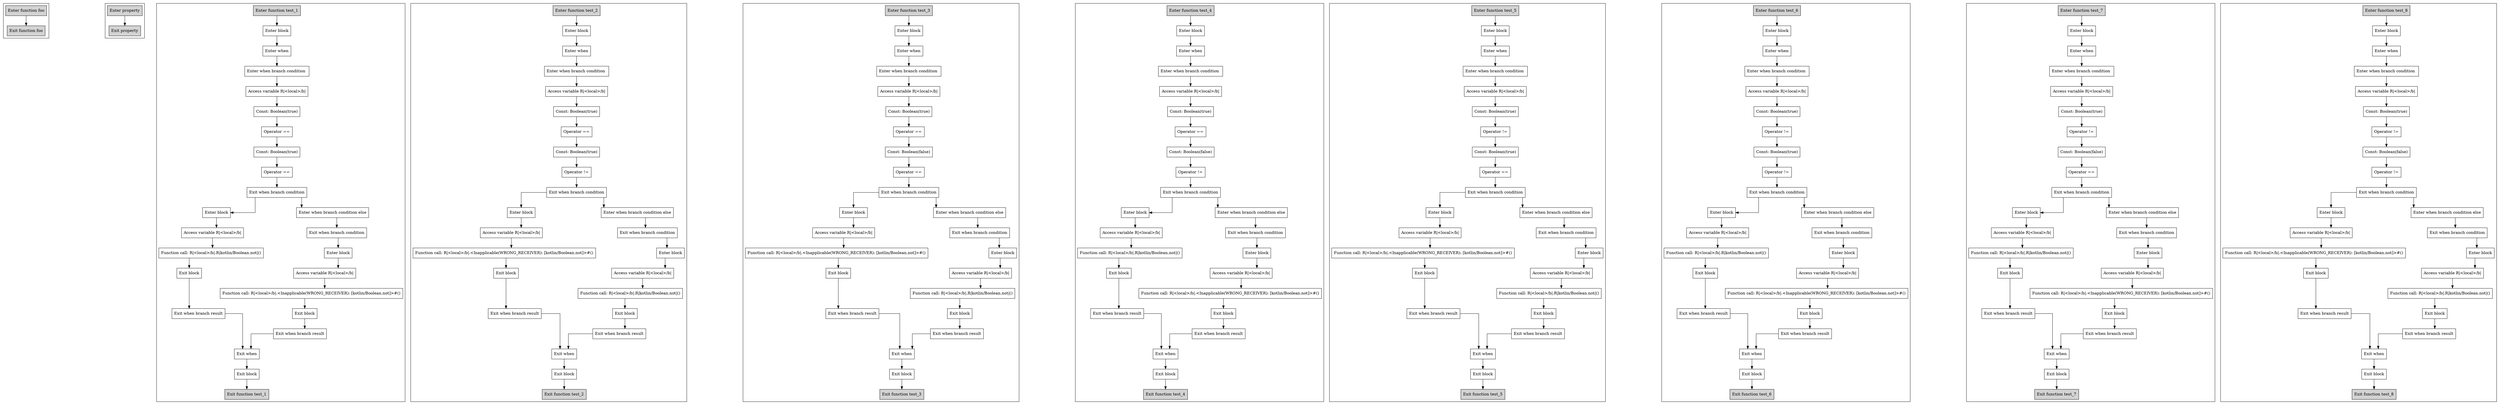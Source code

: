 digraph equalsToBoolean_kt {
graph [splines=ortho, nodesep=3]

subgraph cluster_foo {
  0 [shape=box label="Enter function foo" style="filled"];
  1 [shape=box label="Exit function foo" style="filled"];

  0 -> {1};
}

subgraph cluster_val_b {
  2 [shape=box label="Enter property" style="filled"];
  3 [shape=box label="Exit property" style="filled"];

  2 -> {3};
}

subgraph cluster_test_1 {
  4 [shape=box label="Enter function test_1" style="filled"];
  5 [shape=box label="Enter block"];
  6 [shape=box label="Enter when"];
  7 [shape=box label="Enter when branch condition "];
  8 [shape=box label="Access variable R|<local>/b|"];
  9 [shape=box label="Const: Boolean(true)"];
  10 [shape=box label="Operator =="];
  11 [shape=box label="Const: Boolean(true)"];
  12 [shape=box label="Operator =="];
  13 [shape=box label="Exit when branch condition"];
  14 [shape=box label="Enter block"];
  15 [shape=box label="Access variable R|<local>/b|"];
  16 [shape=box label="Function call: R|<local>/b|.R|kotlin/Boolean.not|()"];
  17 [shape=box label="Exit block"];
  18 [shape=box label="Exit when branch result"];
  19 [shape=box label="Enter when branch condition else"];
  20 [shape=box label="Exit when branch condition"];
  21 [shape=box label="Enter block"];
  22 [shape=box label="Access variable R|<local>/b|"];
  23 [shape=box label="Function call: R|<local>/b|.<Inapplicable(WRONG_RECEIVER): [kotlin/Boolean.not]>#()"];
  24 [shape=box label="Exit block"];
  25 [shape=box label="Exit when branch result"];
  26 [shape=box label="Exit when"];
  27 [shape=box label="Exit block"];
  28 [shape=box label="Exit function test_1" style="filled"];

  4 -> {5};
  5 -> {6};
  6 -> {7};
  7 -> {8};
  8 -> {9};
  9 -> {10};
  10 -> {11};
  11 -> {12};
  12 -> {13};
  13 -> {14 19};
  14 -> {15};
  15 -> {16};
  16 -> {17};
  17 -> {18};
  18 -> {26};
  19 -> {20};
  20 -> {21};
  21 -> {22};
  22 -> {23};
  23 -> {24};
  24 -> {25};
  25 -> {26};
  26 -> {27};
  27 -> {28};
}

subgraph cluster_test_2 {
  29 [shape=box label="Enter function test_2" style="filled"];
  30 [shape=box label="Enter block"];
  31 [shape=box label="Enter when"];
  32 [shape=box label="Enter when branch condition "];
  33 [shape=box label="Access variable R|<local>/b|"];
  34 [shape=box label="Const: Boolean(true)"];
  35 [shape=box label="Operator =="];
  36 [shape=box label="Const: Boolean(true)"];
  37 [shape=box label="Operator !="];
  38 [shape=box label="Exit when branch condition"];
  39 [shape=box label="Enter block"];
  40 [shape=box label="Access variable R|<local>/b|"];
  41 [shape=box label="Function call: R|<local>/b|.<Inapplicable(WRONG_RECEIVER): [kotlin/Boolean.not]>#()"];
  42 [shape=box label="Exit block"];
  43 [shape=box label="Exit when branch result"];
  44 [shape=box label="Enter when branch condition else"];
  45 [shape=box label="Exit when branch condition"];
  46 [shape=box label="Enter block"];
  47 [shape=box label="Access variable R|<local>/b|"];
  48 [shape=box label="Function call: R|<local>/b|.R|kotlin/Boolean.not|()"];
  49 [shape=box label="Exit block"];
  50 [shape=box label="Exit when branch result"];
  51 [shape=box label="Exit when"];
  52 [shape=box label="Exit block"];
  53 [shape=box label="Exit function test_2" style="filled"];

  29 -> {30};
  30 -> {31};
  31 -> {32};
  32 -> {33};
  33 -> {34};
  34 -> {35};
  35 -> {36};
  36 -> {37};
  37 -> {38};
  38 -> {39 44};
  39 -> {40};
  40 -> {41};
  41 -> {42};
  42 -> {43};
  43 -> {51};
  44 -> {45};
  45 -> {46};
  46 -> {47};
  47 -> {48};
  48 -> {49};
  49 -> {50};
  50 -> {51};
  51 -> {52};
  52 -> {53};
}

subgraph cluster_test_3 {
  54 [shape=box label="Enter function test_3" style="filled"];
  55 [shape=box label="Enter block"];
  56 [shape=box label="Enter when"];
  57 [shape=box label="Enter when branch condition "];
  58 [shape=box label="Access variable R|<local>/b|"];
  59 [shape=box label="Const: Boolean(true)"];
  60 [shape=box label="Operator =="];
  61 [shape=box label="Const: Boolean(false)"];
  62 [shape=box label="Operator =="];
  63 [shape=box label="Exit when branch condition"];
  64 [shape=box label="Enter block"];
  65 [shape=box label="Access variable R|<local>/b|"];
  66 [shape=box label="Function call: R|<local>/b|.<Inapplicable(WRONG_RECEIVER): [kotlin/Boolean.not]>#()"];
  67 [shape=box label="Exit block"];
  68 [shape=box label="Exit when branch result"];
  69 [shape=box label="Enter when branch condition else"];
  70 [shape=box label="Exit when branch condition"];
  71 [shape=box label="Enter block"];
  72 [shape=box label="Access variable R|<local>/b|"];
  73 [shape=box label="Function call: R|<local>/b|.R|kotlin/Boolean.not|()"];
  74 [shape=box label="Exit block"];
  75 [shape=box label="Exit when branch result"];
  76 [shape=box label="Exit when"];
  77 [shape=box label="Exit block"];
  78 [shape=box label="Exit function test_3" style="filled"];

  54 -> {55};
  55 -> {56};
  56 -> {57};
  57 -> {58};
  58 -> {59};
  59 -> {60};
  60 -> {61};
  61 -> {62};
  62 -> {63};
  63 -> {64 69};
  64 -> {65};
  65 -> {66};
  66 -> {67};
  67 -> {68};
  68 -> {76};
  69 -> {70};
  70 -> {71};
  71 -> {72};
  72 -> {73};
  73 -> {74};
  74 -> {75};
  75 -> {76};
  76 -> {77};
  77 -> {78};
}

subgraph cluster_test_4 {
  79 [shape=box label="Enter function test_4" style="filled"];
  80 [shape=box label="Enter block"];
  81 [shape=box label="Enter when"];
  82 [shape=box label="Enter when branch condition "];
  83 [shape=box label="Access variable R|<local>/b|"];
  84 [shape=box label="Const: Boolean(true)"];
  85 [shape=box label="Operator =="];
  86 [shape=box label="Const: Boolean(false)"];
  87 [shape=box label="Operator !="];
  88 [shape=box label="Exit when branch condition"];
  89 [shape=box label="Enter block"];
  90 [shape=box label="Access variable R|<local>/b|"];
  91 [shape=box label="Function call: R|<local>/b|.R|kotlin/Boolean.not|()"];
  92 [shape=box label="Exit block"];
  93 [shape=box label="Exit when branch result"];
  94 [shape=box label="Enter when branch condition else"];
  95 [shape=box label="Exit when branch condition"];
  96 [shape=box label="Enter block"];
  97 [shape=box label="Access variable R|<local>/b|"];
  98 [shape=box label="Function call: R|<local>/b|.<Inapplicable(WRONG_RECEIVER): [kotlin/Boolean.not]>#()"];
  99 [shape=box label="Exit block"];
  100 [shape=box label="Exit when branch result"];
  101 [shape=box label="Exit when"];
  102 [shape=box label="Exit block"];
  103 [shape=box label="Exit function test_4" style="filled"];

  79 -> {80};
  80 -> {81};
  81 -> {82};
  82 -> {83};
  83 -> {84};
  84 -> {85};
  85 -> {86};
  86 -> {87};
  87 -> {88};
  88 -> {89 94};
  89 -> {90};
  90 -> {91};
  91 -> {92};
  92 -> {93};
  93 -> {101};
  94 -> {95};
  95 -> {96};
  96 -> {97};
  97 -> {98};
  98 -> {99};
  99 -> {100};
  100 -> {101};
  101 -> {102};
  102 -> {103};
}

subgraph cluster_test_5 {
  104 [shape=box label="Enter function test_5" style="filled"];
  105 [shape=box label="Enter block"];
  106 [shape=box label="Enter when"];
  107 [shape=box label="Enter when branch condition "];
  108 [shape=box label="Access variable R|<local>/b|"];
  109 [shape=box label="Const: Boolean(true)"];
  110 [shape=box label="Operator !="];
  111 [shape=box label="Const: Boolean(true)"];
  112 [shape=box label="Operator =="];
  113 [shape=box label="Exit when branch condition"];
  114 [shape=box label="Enter block"];
  115 [shape=box label="Access variable R|<local>/b|"];
  116 [shape=box label="Function call: R|<local>/b|.<Inapplicable(WRONG_RECEIVER): [kotlin/Boolean.not]>#()"];
  117 [shape=box label="Exit block"];
  118 [shape=box label="Exit when branch result"];
  119 [shape=box label="Enter when branch condition else"];
  120 [shape=box label="Exit when branch condition"];
  121 [shape=box label="Enter block"];
  122 [shape=box label="Access variable R|<local>/b|"];
  123 [shape=box label="Function call: R|<local>/b|.R|kotlin/Boolean.not|()"];
  124 [shape=box label="Exit block"];
  125 [shape=box label="Exit when branch result"];
  126 [shape=box label="Exit when"];
  127 [shape=box label="Exit block"];
  128 [shape=box label="Exit function test_5" style="filled"];

  104 -> {105};
  105 -> {106};
  106 -> {107};
  107 -> {108};
  108 -> {109};
  109 -> {110};
  110 -> {111};
  111 -> {112};
  112 -> {113};
  113 -> {114 119};
  114 -> {115};
  115 -> {116};
  116 -> {117};
  117 -> {118};
  118 -> {126};
  119 -> {120};
  120 -> {121};
  121 -> {122};
  122 -> {123};
  123 -> {124};
  124 -> {125};
  125 -> {126};
  126 -> {127};
  127 -> {128};
}

subgraph cluster_test_6 {
  129 [shape=box label="Enter function test_6" style="filled"];
  130 [shape=box label="Enter block"];
  131 [shape=box label="Enter when"];
  132 [shape=box label="Enter when branch condition "];
  133 [shape=box label="Access variable R|<local>/b|"];
  134 [shape=box label="Const: Boolean(true)"];
  135 [shape=box label="Operator !="];
  136 [shape=box label="Const: Boolean(true)"];
  137 [shape=box label="Operator !="];
  138 [shape=box label="Exit when branch condition"];
  139 [shape=box label="Enter block"];
  140 [shape=box label="Access variable R|<local>/b|"];
  141 [shape=box label="Function call: R|<local>/b|.R|kotlin/Boolean.not|()"];
  142 [shape=box label="Exit block"];
  143 [shape=box label="Exit when branch result"];
  144 [shape=box label="Enter when branch condition else"];
  145 [shape=box label="Exit when branch condition"];
  146 [shape=box label="Enter block"];
  147 [shape=box label="Access variable R|<local>/b|"];
  148 [shape=box label="Function call: R|<local>/b|.<Inapplicable(WRONG_RECEIVER): [kotlin/Boolean.not]>#()"];
  149 [shape=box label="Exit block"];
  150 [shape=box label="Exit when branch result"];
  151 [shape=box label="Exit when"];
  152 [shape=box label="Exit block"];
  153 [shape=box label="Exit function test_6" style="filled"];

  129 -> {130};
  130 -> {131};
  131 -> {132};
  132 -> {133};
  133 -> {134};
  134 -> {135};
  135 -> {136};
  136 -> {137};
  137 -> {138};
  138 -> {139 144};
  139 -> {140};
  140 -> {141};
  141 -> {142};
  142 -> {143};
  143 -> {151};
  144 -> {145};
  145 -> {146};
  146 -> {147};
  147 -> {148};
  148 -> {149};
  149 -> {150};
  150 -> {151};
  151 -> {152};
  152 -> {153};
}

subgraph cluster_test_7 {
  154 [shape=box label="Enter function test_7" style="filled"];
  155 [shape=box label="Enter block"];
  156 [shape=box label="Enter when"];
  157 [shape=box label="Enter when branch condition "];
  158 [shape=box label="Access variable R|<local>/b|"];
  159 [shape=box label="Const: Boolean(true)"];
  160 [shape=box label="Operator !="];
  161 [shape=box label="Const: Boolean(false)"];
  162 [shape=box label="Operator =="];
  163 [shape=box label="Exit when branch condition"];
  164 [shape=box label="Enter block"];
  165 [shape=box label="Access variable R|<local>/b|"];
  166 [shape=box label="Function call: R|<local>/b|.R|kotlin/Boolean.not|()"];
  167 [shape=box label="Exit block"];
  168 [shape=box label="Exit when branch result"];
  169 [shape=box label="Enter when branch condition else"];
  170 [shape=box label="Exit when branch condition"];
  171 [shape=box label="Enter block"];
  172 [shape=box label="Access variable R|<local>/b|"];
  173 [shape=box label="Function call: R|<local>/b|.<Inapplicable(WRONG_RECEIVER): [kotlin/Boolean.not]>#()"];
  174 [shape=box label="Exit block"];
  175 [shape=box label="Exit when branch result"];
  176 [shape=box label="Exit when"];
  177 [shape=box label="Exit block"];
  178 [shape=box label="Exit function test_7" style="filled"];

  154 -> {155};
  155 -> {156};
  156 -> {157};
  157 -> {158};
  158 -> {159};
  159 -> {160};
  160 -> {161};
  161 -> {162};
  162 -> {163};
  163 -> {164 169};
  164 -> {165};
  165 -> {166};
  166 -> {167};
  167 -> {168};
  168 -> {176};
  169 -> {170};
  170 -> {171};
  171 -> {172};
  172 -> {173};
  173 -> {174};
  174 -> {175};
  175 -> {176};
  176 -> {177};
  177 -> {178};
}

subgraph cluster_test_8 {
  179 [shape=box label="Enter function test_8" style="filled"];
  180 [shape=box label="Enter block"];
  181 [shape=box label="Enter when"];
  182 [shape=box label="Enter when branch condition "];
  183 [shape=box label="Access variable R|<local>/b|"];
  184 [shape=box label="Const: Boolean(true)"];
  185 [shape=box label="Operator !="];
  186 [shape=box label="Const: Boolean(false)"];
  187 [shape=box label="Operator !="];
  188 [shape=box label="Exit when branch condition"];
  189 [shape=box label="Enter block"];
  190 [shape=box label="Access variable R|<local>/b|"];
  191 [shape=box label="Function call: R|<local>/b|.<Inapplicable(WRONG_RECEIVER): [kotlin/Boolean.not]>#()"];
  192 [shape=box label="Exit block"];
  193 [shape=box label="Exit when branch result"];
  194 [shape=box label="Enter when branch condition else"];
  195 [shape=box label="Exit when branch condition"];
  196 [shape=box label="Enter block"];
  197 [shape=box label="Access variable R|<local>/b|"];
  198 [shape=box label="Function call: R|<local>/b|.R|kotlin/Boolean.not|()"];
  199 [shape=box label="Exit block"];
  200 [shape=box label="Exit when branch result"];
  201 [shape=box label="Exit when"];
  202 [shape=box label="Exit block"];
  203 [shape=box label="Exit function test_8" style="filled"];

  179 -> {180};
  180 -> {181};
  181 -> {182};
  182 -> {183};
  183 -> {184};
  184 -> {185};
  185 -> {186};
  186 -> {187};
  187 -> {188};
  188 -> {189 194};
  189 -> {190};
  190 -> {191};
  191 -> {192};
  192 -> {193};
  193 -> {201};
  194 -> {195};
  195 -> {196};
  196 -> {197};
  197 -> {198};
  198 -> {199};
  199 -> {200};
  200 -> {201};
  201 -> {202};
  202 -> {203};
}

}
